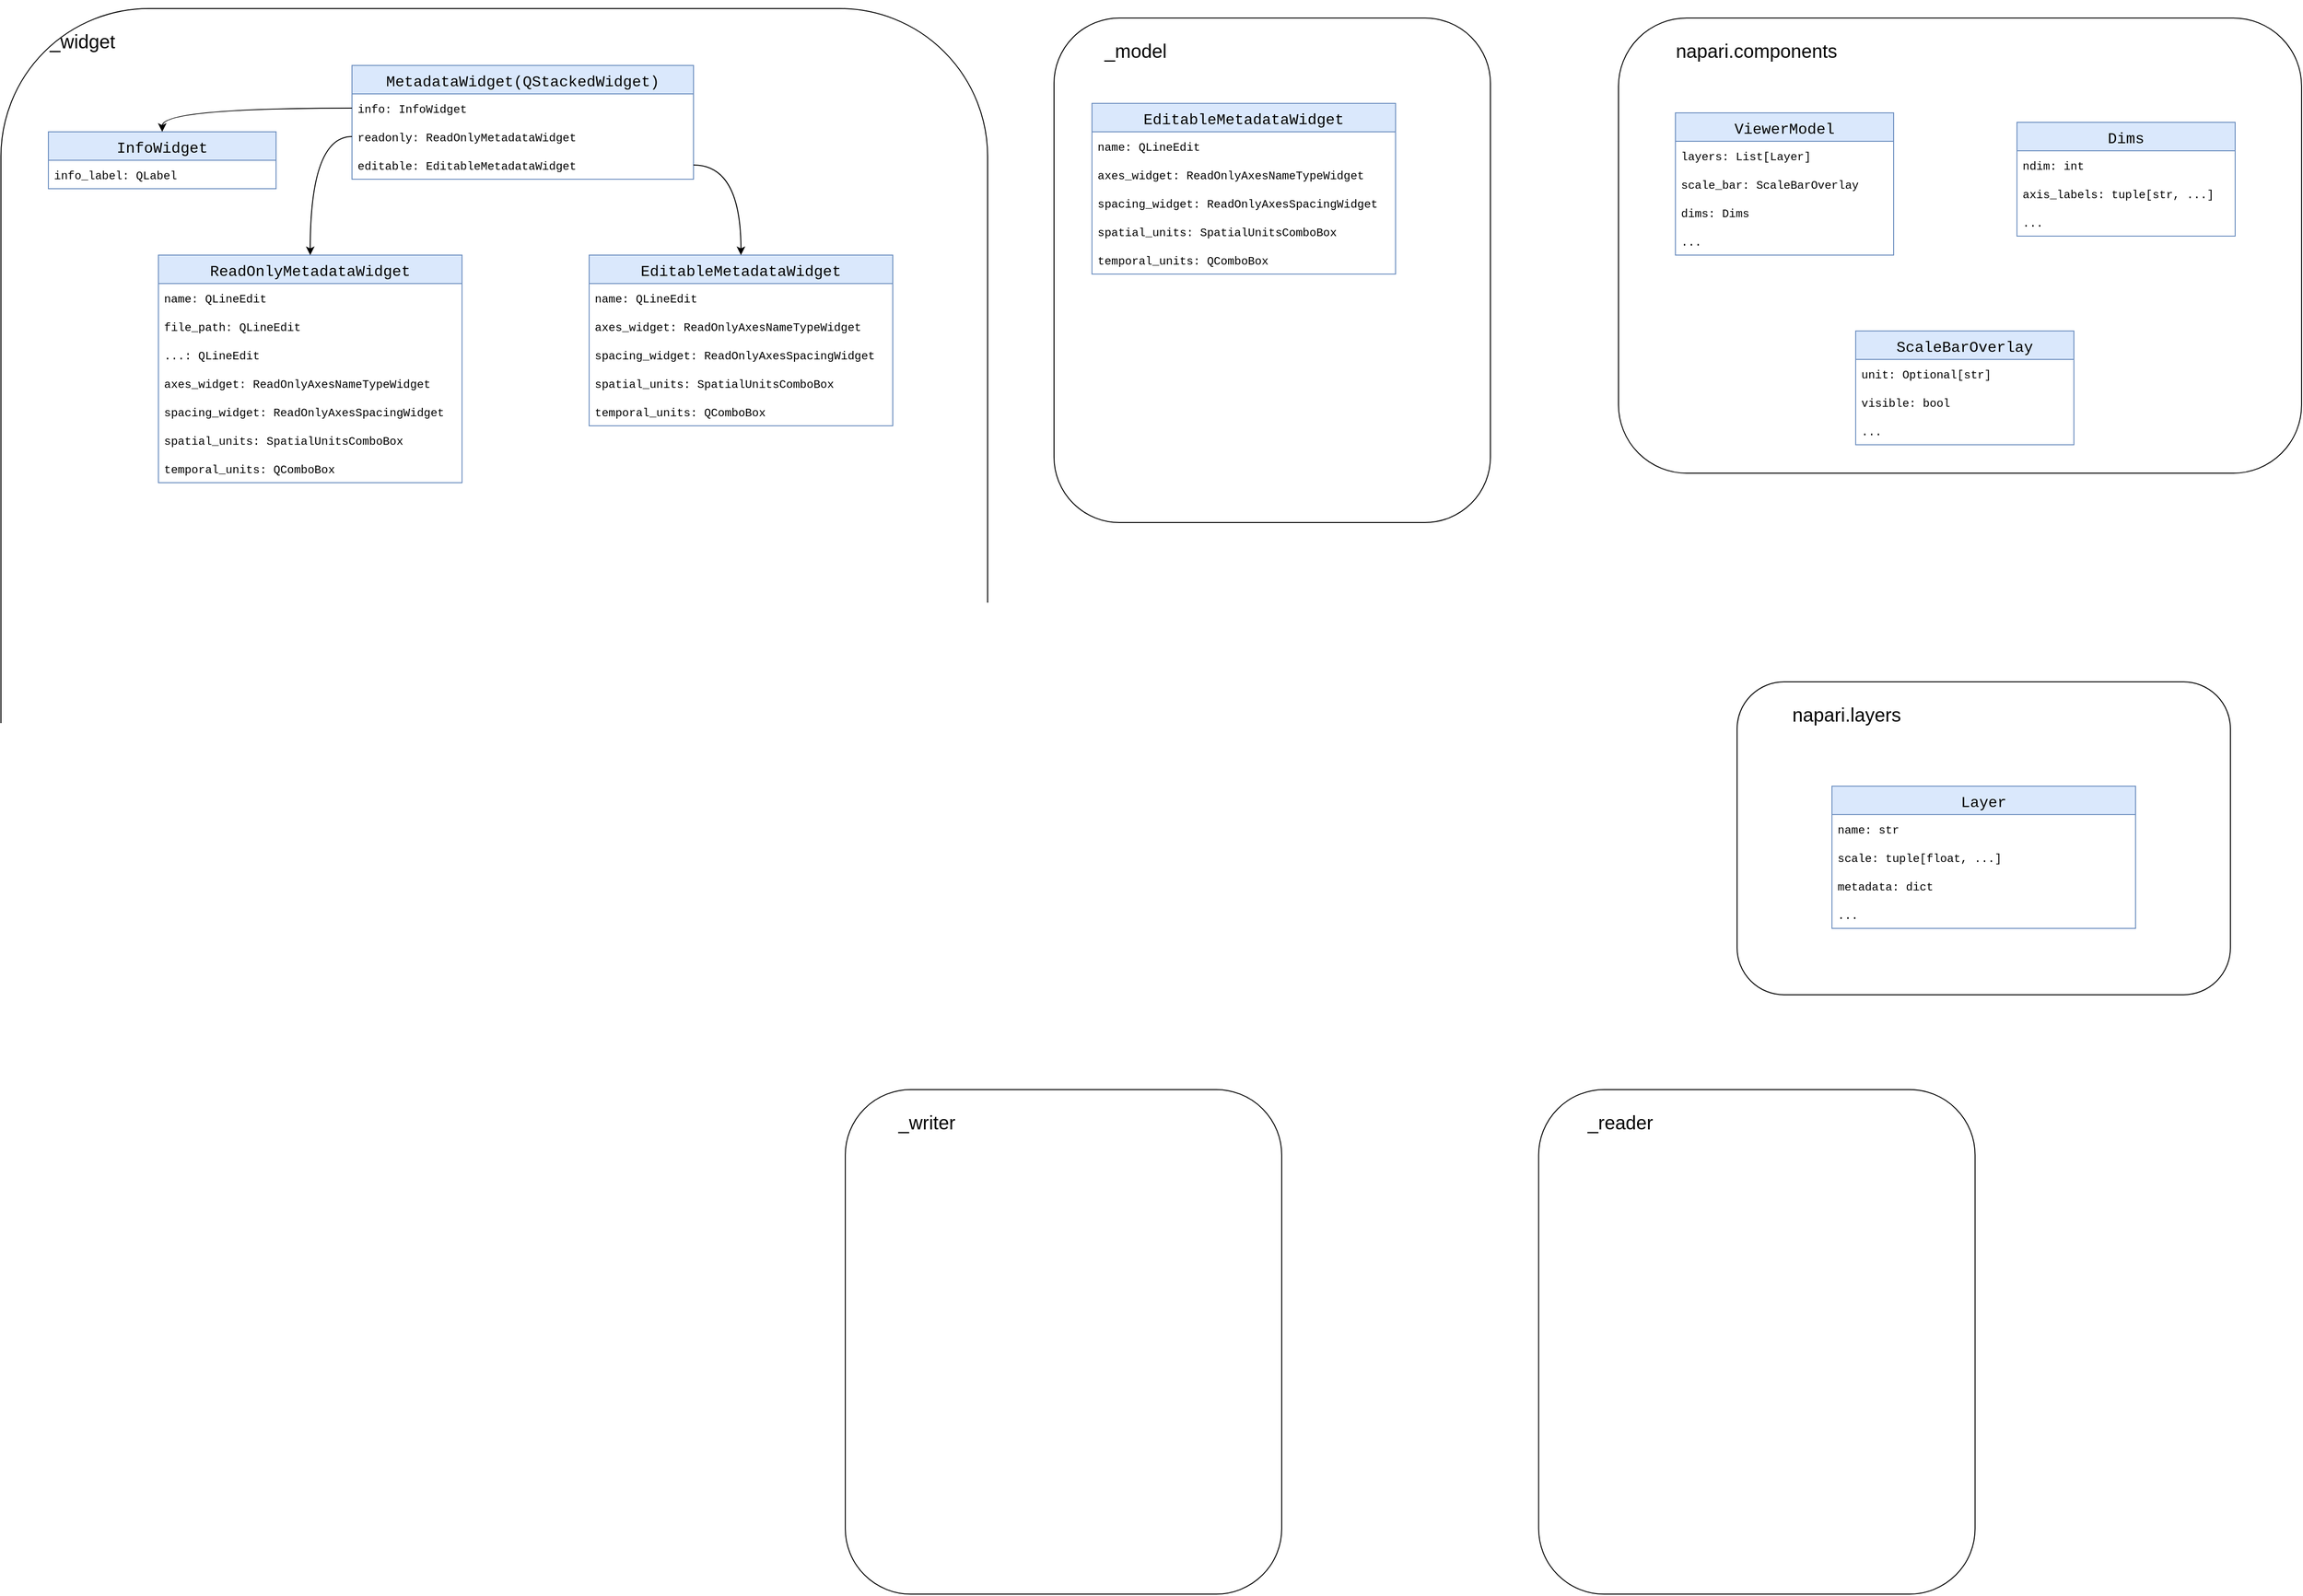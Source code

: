 <mxfile version="20.8.10" type="github"><diagram id="amXD4CRLPT9Gu3myYeHr" name="Page-1"><mxGraphModel dx="4545" dy="1789" grid="1" gridSize="10" guides="1" tooltips="1" connect="1" arrows="1" fold="1" page="1" pageScale="1" pageWidth="850" pageHeight="1100" math="0" shadow="0"><root><mxCell id="0"/><mxCell id="1" parent="0"/><mxCell id="Q6JC675MKathtj5cPqvf-21" value="" style="endArrow=classic;html=1;rounded=0;curved=1;entryX=0.5;entryY=0;entryDx=0;entryDy=0;edgeStyle=orthogonalEdgeStyle;exitX=0.474;exitY=-0.017;exitDx=0;exitDy=0;exitPerimeter=0;strokeColor=none;startArrow=none;" parent="1" edge="1"><mxGeometry relative="1" as="geometry"><mxPoint x="881.76" y="715.47" as="sourcePoint"/><mxPoint x="1512.5" y="160" as="targetPoint"/></mxGeometry></mxCell><mxCell id="GRJ5e-JEYoHZB08mopA6-1" value="" style="group" vertex="1" connectable="0" parent="1"><mxGeometry x="1170" y="180" width="460" height="532" as="geometry"/></mxCell><mxCell id="GRJ5e-JEYoHZB08mopA6-2" value="" style="rounded=1;whiteSpace=wrap;html=1;fillColor=default;" vertex="1" parent="GRJ5e-JEYoHZB08mopA6-1"><mxGeometry width="460" height="532" as="geometry"/></mxCell><mxCell id="GRJ5e-JEYoHZB08mopA6-3" value="&lt;font style=&quot;font-size: 20px;&quot;&gt;_model&lt;/font&gt;" style="text;html=1;strokeColor=none;fillColor=none;align=center;verticalAlign=middle;whiteSpace=wrap;rounded=0;" vertex="1" parent="GRJ5e-JEYoHZB08mopA6-1"><mxGeometry x="6" y="21.209" width="160" height="26.512" as="geometry"/></mxCell><mxCell id="GRJ5e-JEYoHZB08mopA6-87" value="EditableMetadataWidget" style="swimlane;fontStyle=0;childLayout=stackLayout;horizontal=1;startSize=30;horizontalStack=0;resizeParent=1;resizeParentMax=0;resizeLast=0;collapsible=1;marginBottom=0;fontSize=16;fillColor=#dae8fc;strokeColor=#6c8ebf;fontFamily=Courier New;" vertex="1" parent="GRJ5e-JEYoHZB08mopA6-1"><mxGeometry x="40" y="90" width="320" height="180" as="geometry"/></mxCell><mxCell id="GRJ5e-JEYoHZB08mopA6-88" value="name: QLineEdit" style="text;strokeColor=none;fillColor=none;align=left;verticalAlign=middle;spacingLeft=4;spacingRight=4;overflow=hidden;points=[[0,0.5],[1,0.5]];portConstraint=eastwest;rotatable=0;fontSize=12;fontFamily=Courier New;" vertex="1" parent="GRJ5e-JEYoHZB08mopA6-87"><mxGeometry y="30" width="320" height="30" as="geometry"/></mxCell><mxCell id="GRJ5e-JEYoHZB08mopA6-89" value="axes_widget: ReadOnlyAxesNameTypeWidget" style="text;strokeColor=none;fillColor=none;align=left;verticalAlign=middle;spacingLeft=4;spacingRight=4;overflow=hidden;points=[[0,0.5],[1,0.5]];portConstraint=eastwest;rotatable=0;fontSize=12;fontFamily=Courier New;" vertex="1" parent="GRJ5e-JEYoHZB08mopA6-87"><mxGeometry y="60" width="320" height="30" as="geometry"/></mxCell><mxCell id="GRJ5e-JEYoHZB08mopA6-90" value="spacing_widget: ReadOnlyAxesSpacingWidget" style="text;strokeColor=none;fillColor=none;align=left;verticalAlign=middle;spacingLeft=4;spacingRight=4;overflow=hidden;points=[[0,0.5],[1,0.5]];portConstraint=eastwest;rotatable=0;fontSize=12;fontFamily=Courier New;" vertex="1" parent="GRJ5e-JEYoHZB08mopA6-87"><mxGeometry y="90" width="320" height="30" as="geometry"/></mxCell><mxCell id="GRJ5e-JEYoHZB08mopA6-91" value="spatial_units: SpatialUnitsComboBox" style="text;strokeColor=none;fillColor=none;align=left;verticalAlign=middle;spacingLeft=4;spacingRight=4;overflow=hidden;points=[[0,0.5],[1,0.5]];portConstraint=eastwest;rotatable=0;fontSize=12;fontFamily=Courier New;" vertex="1" parent="GRJ5e-JEYoHZB08mopA6-87"><mxGeometry y="120" width="320" height="30" as="geometry"/></mxCell><mxCell id="GRJ5e-JEYoHZB08mopA6-92" value="temporal_units: QComboBox" style="text;strokeColor=none;fillColor=none;align=left;verticalAlign=middle;spacingLeft=4;spacingRight=4;overflow=hidden;points=[[0,0.5],[1,0.5]];portConstraint=eastwest;rotatable=0;fontSize=12;fontFamily=Courier New;" vertex="1" parent="GRJ5e-JEYoHZB08mopA6-87"><mxGeometry y="150" width="320" height="30" as="geometry"/></mxCell><mxCell id="GRJ5e-JEYoHZB08mopA6-4" value="" style="group" vertex="1" connectable="0" parent="1"><mxGeometry x="1680.83" y="1310" width="460" height="532" as="geometry"/></mxCell><mxCell id="GRJ5e-JEYoHZB08mopA6-5" value="" style="rounded=1;whiteSpace=wrap;html=1;fillColor=default;" vertex="1" parent="GRJ5e-JEYoHZB08mopA6-4"><mxGeometry width="460" height="532" as="geometry"/></mxCell><mxCell id="GRJ5e-JEYoHZB08mopA6-6" value="&lt;font style=&quot;font-size: 20px;&quot;&gt;_reader&lt;/font&gt;" style="text;html=1;strokeColor=none;fillColor=none;align=center;verticalAlign=middle;whiteSpace=wrap;rounded=0;" vertex="1" parent="GRJ5e-JEYoHZB08mopA6-4"><mxGeometry x="6" y="21.209" width="160" height="26.512" as="geometry"/></mxCell><mxCell id="GRJ5e-JEYoHZB08mopA6-7" value="" style="group" vertex="1" connectable="0" parent="1"><mxGeometry x="950" y="1310" width="460" height="532" as="geometry"/></mxCell><mxCell id="GRJ5e-JEYoHZB08mopA6-8" value="" style="rounded=1;whiteSpace=wrap;html=1;fillColor=default;" vertex="1" parent="GRJ5e-JEYoHZB08mopA6-7"><mxGeometry width="460" height="532" as="geometry"/></mxCell><mxCell id="GRJ5e-JEYoHZB08mopA6-9" value="&lt;font style=&quot;font-size: 20px;&quot;&gt;_writer&lt;/font&gt;" style="text;html=1;strokeColor=none;fillColor=none;align=center;verticalAlign=middle;whiteSpace=wrap;rounded=0;" vertex="1" parent="GRJ5e-JEYoHZB08mopA6-7"><mxGeometry x="6" y="21.209" width="160" height="26.512" as="geometry"/></mxCell><mxCell id="Q6JC675MKathtj5cPqvf-136" value="" style="rounded=1;whiteSpace=wrap;html=1;fillColor=default;" parent="1" vertex="1"><mxGeometry x="60" y="170" width="1040" height="1080" as="geometry"/></mxCell><mxCell id="Q6JC675MKathtj5cPqvf-147" value="&lt;font style=&quot;font-size: 20px;&quot;&gt;_widget&lt;/font&gt;" style="text;html=1;strokeColor=none;fillColor=none;align=center;verticalAlign=middle;whiteSpace=wrap;rounded=0;" parent="1" vertex="1"><mxGeometry x="66" y="191.209" width="160" height="26.512" as="geometry"/></mxCell><mxCell id="GRJ5e-JEYoHZB08mopA6-10" value="MetadataWidget(QStackedWidget)" style="swimlane;fontStyle=0;childLayout=stackLayout;horizontal=1;startSize=30;horizontalStack=0;resizeParent=1;resizeParentMax=0;resizeLast=0;collapsible=1;marginBottom=0;fontSize=16;fillColor=#dae8fc;strokeColor=#6c8ebf;fontFamily=Courier New;" vertex="1" parent="1"><mxGeometry x="430" y="230" width="360" height="120" as="geometry"/></mxCell><mxCell id="GRJ5e-JEYoHZB08mopA6-11" value="info: InfoWidget" style="text;strokeColor=none;fillColor=none;align=left;verticalAlign=middle;spacingLeft=4;spacingRight=4;overflow=hidden;points=[[0,0.5],[1,0.5]];portConstraint=eastwest;rotatable=0;fontSize=12;fontFamily=Courier New;" vertex="1" parent="GRJ5e-JEYoHZB08mopA6-10"><mxGeometry y="30" width="360" height="30" as="geometry"/></mxCell><mxCell id="GRJ5e-JEYoHZB08mopA6-12" value="readonly: ReadOnlyMetadataWidget" style="text;strokeColor=none;fillColor=none;align=left;verticalAlign=middle;spacingLeft=4;spacingRight=4;overflow=hidden;points=[[0,0.5],[1,0.5]];portConstraint=eastwest;rotatable=0;fontSize=12;fontFamily=Courier New;" vertex="1" parent="GRJ5e-JEYoHZB08mopA6-10"><mxGeometry y="60" width="360" height="30" as="geometry"/></mxCell><mxCell id="GRJ5e-JEYoHZB08mopA6-13" value="editable: EditableMetadataWidget" style="text;strokeColor=none;fillColor=none;align=left;verticalAlign=middle;spacingLeft=4;spacingRight=4;overflow=hidden;points=[[0,0.5],[1,0.5]];portConstraint=eastwest;rotatable=0;fontSize=12;fontFamily=Courier New;" vertex="1" parent="GRJ5e-JEYoHZB08mopA6-10"><mxGeometry y="90" width="360" height="30" as="geometry"/></mxCell><mxCell id="GRJ5e-JEYoHZB08mopA6-21" value="InfoWidget" style="swimlane;fontStyle=0;childLayout=stackLayout;horizontal=1;startSize=30;horizontalStack=0;resizeParent=1;resizeParentMax=0;resizeLast=0;collapsible=1;marginBottom=0;fontSize=16;fillColor=#dae8fc;strokeColor=#6c8ebf;fontFamily=Courier New;" vertex="1" parent="1"><mxGeometry x="110" y="300" width="240" height="60" as="geometry"/></mxCell><mxCell id="GRJ5e-JEYoHZB08mopA6-22" value="info_label: QLabel" style="text;strokeColor=none;fillColor=none;align=left;verticalAlign=middle;spacingLeft=4;spacingRight=4;overflow=hidden;points=[[0,0.5],[1,0.5]];portConstraint=eastwest;rotatable=0;fontSize=12;fontFamily=Courier New;" vertex="1" parent="GRJ5e-JEYoHZB08mopA6-21"><mxGeometry y="30" width="240" height="30" as="geometry"/></mxCell><mxCell id="GRJ5e-JEYoHZB08mopA6-34" value="EditableMetadataWidget" style="swimlane;fontStyle=0;childLayout=stackLayout;horizontal=1;startSize=30;horizontalStack=0;resizeParent=1;resizeParentMax=0;resizeLast=0;collapsible=1;marginBottom=0;fontSize=16;fillColor=#dae8fc;strokeColor=#6c8ebf;fontFamily=Courier New;" vertex="1" parent="1"><mxGeometry x="680" y="430" width="320" height="180" as="geometry"/></mxCell><mxCell id="GRJ5e-JEYoHZB08mopA6-37" value="name: QLineEdit" style="text;strokeColor=none;fillColor=none;align=left;verticalAlign=middle;spacingLeft=4;spacingRight=4;overflow=hidden;points=[[0,0.5],[1,0.5]];portConstraint=eastwest;rotatable=0;fontSize=12;fontFamily=Courier New;" vertex="1" parent="GRJ5e-JEYoHZB08mopA6-34"><mxGeometry y="30" width="320" height="30" as="geometry"/></mxCell><mxCell id="GRJ5e-JEYoHZB08mopA6-35" value="axes_widget: ReadOnlyAxesNameTypeWidget" style="text;strokeColor=none;fillColor=none;align=left;verticalAlign=middle;spacingLeft=4;spacingRight=4;overflow=hidden;points=[[0,0.5],[1,0.5]];portConstraint=eastwest;rotatable=0;fontSize=12;fontFamily=Courier New;" vertex="1" parent="GRJ5e-JEYoHZB08mopA6-34"><mxGeometry y="60" width="320" height="30" as="geometry"/></mxCell><mxCell id="GRJ5e-JEYoHZB08mopA6-36" value="spacing_widget: ReadOnlyAxesSpacingWidget" style="text;strokeColor=none;fillColor=none;align=left;verticalAlign=middle;spacingLeft=4;spacingRight=4;overflow=hidden;points=[[0,0.5],[1,0.5]];portConstraint=eastwest;rotatable=0;fontSize=12;fontFamily=Courier New;" vertex="1" parent="GRJ5e-JEYoHZB08mopA6-34"><mxGeometry y="90" width="320" height="30" as="geometry"/></mxCell><mxCell id="GRJ5e-JEYoHZB08mopA6-39" value="spatial_units: SpatialUnitsComboBox" style="text;strokeColor=none;fillColor=none;align=left;verticalAlign=middle;spacingLeft=4;spacingRight=4;overflow=hidden;points=[[0,0.5],[1,0.5]];portConstraint=eastwest;rotatable=0;fontSize=12;fontFamily=Courier New;" vertex="1" parent="GRJ5e-JEYoHZB08mopA6-34"><mxGeometry y="120" width="320" height="30" as="geometry"/></mxCell><mxCell id="GRJ5e-JEYoHZB08mopA6-40" value="temporal_units: QComboBox" style="text;strokeColor=none;fillColor=none;align=left;verticalAlign=middle;spacingLeft=4;spacingRight=4;overflow=hidden;points=[[0,0.5],[1,0.5]];portConstraint=eastwest;rotatable=0;fontSize=12;fontFamily=Courier New;" vertex="1" parent="GRJ5e-JEYoHZB08mopA6-34"><mxGeometry y="150" width="320" height="30" as="geometry"/></mxCell><mxCell id="GRJ5e-JEYoHZB08mopA6-42" value="ReadOnlyMetadataWidget" style="swimlane;fontStyle=0;childLayout=stackLayout;horizontal=1;startSize=30;horizontalStack=0;resizeParent=1;resizeParentMax=0;resizeLast=0;collapsible=1;marginBottom=0;fontSize=16;fillColor=#dae8fc;strokeColor=#6c8ebf;fontFamily=Courier New;" vertex="1" parent="1"><mxGeometry x="226" y="430" width="320" height="240" as="geometry"/></mxCell><mxCell id="GRJ5e-JEYoHZB08mopA6-43" value="name: QLineEdit" style="text;strokeColor=none;fillColor=none;align=left;verticalAlign=middle;spacingLeft=4;spacingRight=4;overflow=hidden;points=[[0,0.5],[1,0.5]];portConstraint=eastwest;rotatable=0;fontSize=12;fontFamily=Courier New;" vertex="1" parent="GRJ5e-JEYoHZB08mopA6-42"><mxGeometry y="30" width="320" height="30" as="geometry"/></mxCell><mxCell id="GRJ5e-JEYoHZB08mopA6-48" value="file_path: QLineEdit" style="text;strokeColor=none;fillColor=none;align=left;verticalAlign=middle;spacingLeft=4;spacingRight=4;overflow=hidden;points=[[0,0.5],[1,0.5]];portConstraint=eastwest;rotatable=0;fontSize=12;fontFamily=Courier New;" vertex="1" parent="GRJ5e-JEYoHZB08mopA6-42"><mxGeometry y="60" width="320" height="30" as="geometry"/></mxCell><mxCell id="GRJ5e-JEYoHZB08mopA6-49" value="...: QLineEdit" style="text;strokeColor=none;fillColor=none;align=left;verticalAlign=middle;spacingLeft=4;spacingRight=4;overflow=hidden;points=[[0,0.5],[1,0.5]];portConstraint=eastwest;rotatable=0;fontSize=12;fontFamily=Courier New;" vertex="1" parent="GRJ5e-JEYoHZB08mopA6-42"><mxGeometry y="90" width="320" height="30" as="geometry"/></mxCell><mxCell id="GRJ5e-JEYoHZB08mopA6-44" value="axes_widget: ReadOnlyAxesNameTypeWidget" style="text;strokeColor=none;fillColor=none;align=left;verticalAlign=middle;spacingLeft=4;spacingRight=4;overflow=hidden;points=[[0,0.5],[1,0.5]];portConstraint=eastwest;rotatable=0;fontSize=12;fontFamily=Courier New;" vertex="1" parent="GRJ5e-JEYoHZB08mopA6-42"><mxGeometry y="120" width="320" height="30" as="geometry"/></mxCell><mxCell id="GRJ5e-JEYoHZB08mopA6-45" value="spacing_widget: ReadOnlyAxesSpacingWidget" style="text;strokeColor=none;fillColor=none;align=left;verticalAlign=middle;spacingLeft=4;spacingRight=4;overflow=hidden;points=[[0,0.5],[1,0.5]];portConstraint=eastwest;rotatable=0;fontSize=12;fontFamily=Courier New;" vertex="1" parent="GRJ5e-JEYoHZB08mopA6-42"><mxGeometry y="150" width="320" height="30" as="geometry"/></mxCell><mxCell id="GRJ5e-JEYoHZB08mopA6-46" value="spatial_units: SpatialUnitsComboBox" style="text;strokeColor=none;fillColor=none;align=left;verticalAlign=middle;spacingLeft=4;spacingRight=4;overflow=hidden;points=[[0,0.5],[1,0.5]];portConstraint=eastwest;rotatable=0;fontSize=12;fontFamily=Courier New;" vertex="1" parent="GRJ5e-JEYoHZB08mopA6-42"><mxGeometry y="180" width="320" height="30" as="geometry"/></mxCell><mxCell id="GRJ5e-JEYoHZB08mopA6-47" value="temporal_units: QComboBox" style="text;strokeColor=none;fillColor=none;align=left;verticalAlign=middle;spacingLeft=4;spacingRight=4;overflow=hidden;points=[[0,0.5],[1,0.5]];portConstraint=eastwest;rotatable=0;fontSize=12;fontFamily=Courier New;" vertex="1" parent="GRJ5e-JEYoHZB08mopA6-42"><mxGeometry y="210" width="320" height="30" as="geometry"/></mxCell><mxCell id="GRJ5e-JEYoHZB08mopA6-50" style="edgeStyle=orthogonalEdgeStyle;rounded=0;orthogonalLoop=1;jettySize=auto;html=1;exitX=0;exitY=0.5;exitDx=0;exitDy=0;entryX=0.5;entryY=0;entryDx=0;entryDy=0;curved=1;" edge="1" parent="1" source="GRJ5e-JEYoHZB08mopA6-11" target="GRJ5e-JEYoHZB08mopA6-21"><mxGeometry relative="1" as="geometry"/></mxCell><mxCell id="GRJ5e-JEYoHZB08mopA6-52" style="edgeStyle=orthogonalEdgeStyle;curved=1;rounded=0;orthogonalLoop=1;jettySize=auto;html=1;exitX=0;exitY=0.5;exitDx=0;exitDy=0;entryX=0.5;entryY=0;entryDx=0;entryDy=0;" edge="1" parent="1" source="GRJ5e-JEYoHZB08mopA6-12" target="GRJ5e-JEYoHZB08mopA6-42"><mxGeometry relative="1" as="geometry"/></mxCell><mxCell id="GRJ5e-JEYoHZB08mopA6-53" style="edgeStyle=orthogonalEdgeStyle;curved=1;rounded=0;orthogonalLoop=1;jettySize=auto;html=1;exitX=1;exitY=0.5;exitDx=0;exitDy=0;entryX=0.5;entryY=0;entryDx=0;entryDy=0;" edge="1" parent="1" source="GRJ5e-JEYoHZB08mopA6-13" target="GRJ5e-JEYoHZB08mopA6-34"><mxGeometry relative="1" as="geometry"/></mxCell><mxCell id="GRJ5e-JEYoHZB08mopA6-55" value="" style="rounded=1;whiteSpace=wrap;html=1;fillColor=default;" vertex="1" parent="1"><mxGeometry x="1765" y="180" width="720" height="480" as="geometry"/></mxCell><mxCell id="GRJ5e-JEYoHZB08mopA6-56" value="&lt;font style=&quot;font-size: 20px;&quot;&gt;napari.components&lt;/font&gt;" style="text;html=1;strokeColor=none;fillColor=none;align=center;verticalAlign=middle;whiteSpace=wrap;rounded=0;" vertex="1" parent="1"><mxGeometry x="1775.174" y="201.209" width="271.304" height="26.512" as="geometry"/></mxCell><mxCell id="GRJ5e-JEYoHZB08mopA6-68" value="ViewerModel" style="swimlane;fontStyle=0;childLayout=stackLayout;horizontal=1;startSize=30;horizontalStack=0;resizeParent=1;resizeParentMax=0;resizeLast=0;collapsible=1;marginBottom=0;fontSize=16;fillColor=#dae8fc;strokeColor=#6c8ebf;fontFamily=Courier New;" vertex="1" parent="1"><mxGeometry x="1825" y="280" width="230" height="150" as="geometry"/></mxCell><mxCell id="GRJ5e-JEYoHZB08mopA6-69" value="layers: List[Layer]" style="text;strokeColor=none;fillColor=none;align=left;verticalAlign=middle;spacingLeft=4;spacingRight=4;overflow=hidden;points=[[0,0.5],[1,0.5]];portConstraint=eastwest;rotatable=0;fontSize=12;fontFamily=Courier New;" vertex="1" parent="GRJ5e-JEYoHZB08mopA6-68"><mxGeometry y="30" width="230" height="30" as="geometry"/></mxCell><mxCell id="GRJ5e-JEYoHZB08mopA6-70" value="scale_bar: ScaleBarOverlay" style="text;strokeColor=none;fillColor=none;align=left;verticalAlign=middle;spacingLeft=4;spacingRight=4;overflow=hidden;points=[[0,0.5],[1,0.5]];portConstraint=eastwest;rotatable=0;fontSize=12;fontFamily=Courier New;" vertex="1" parent="GRJ5e-JEYoHZB08mopA6-68"><mxGeometry y="60" width="230" height="30" as="geometry"/></mxCell><mxCell id="GRJ5e-JEYoHZB08mopA6-71" value="dims: Dims" style="text;strokeColor=none;fillColor=none;align=left;verticalAlign=middle;spacingLeft=4;spacingRight=4;overflow=hidden;points=[[0,0.5],[1,0.5]];portConstraint=eastwest;rotatable=0;fontSize=12;fontFamily=Courier New;" vertex="1" parent="GRJ5e-JEYoHZB08mopA6-68"><mxGeometry y="90" width="230" height="30" as="geometry"/></mxCell><mxCell id="GRJ5e-JEYoHZB08mopA6-86" value="..." style="text;strokeColor=none;fillColor=none;align=left;verticalAlign=middle;spacingLeft=4;spacingRight=4;overflow=hidden;points=[[0,0.5],[1,0.5]];portConstraint=eastwest;rotatable=0;fontSize=12;fontFamily=Courier New;" vertex="1" parent="GRJ5e-JEYoHZB08mopA6-68"><mxGeometry y="120" width="230" height="30" as="geometry"/></mxCell><mxCell id="GRJ5e-JEYoHZB08mopA6-72" value="Dims" style="swimlane;fontStyle=0;childLayout=stackLayout;horizontal=1;startSize=30;horizontalStack=0;resizeParent=1;resizeParentMax=0;resizeLast=0;collapsible=1;marginBottom=0;fontSize=16;fillColor=#dae8fc;strokeColor=#6c8ebf;fontFamily=Courier New;" vertex="1" parent="1"><mxGeometry x="2185" y="290" width="230" height="120" as="geometry"/></mxCell><mxCell id="GRJ5e-JEYoHZB08mopA6-73" value="ndim: int" style="text;strokeColor=none;fillColor=none;align=left;verticalAlign=middle;spacingLeft=4;spacingRight=4;overflow=hidden;points=[[0,0.5],[1,0.5]];portConstraint=eastwest;rotatable=0;fontSize=12;fontFamily=Courier New;" vertex="1" parent="GRJ5e-JEYoHZB08mopA6-72"><mxGeometry y="30" width="230" height="30" as="geometry"/></mxCell><mxCell id="GRJ5e-JEYoHZB08mopA6-74" value="axis_labels: tuple[str, ...]" style="text;strokeColor=none;fillColor=none;align=left;verticalAlign=middle;spacingLeft=4;spacingRight=4;overflow=hidden;points=[[0,0.5],[1,0.5]];portConstraint=eastwest;rotatable=0;fontSize=12;fontFamily=Courier New;" vertex="1" parent="GRJ5e-JEYoHZB08mopA6-72"><mxGeometry y="60" width="230" height="30" as="geometry"/></mxCell><mxCell id="GRJ5e-JEYoHZB08mopA6-85" value="..." style="text;strokeColor=none;fillColor=none;align=left;verticalAlign=middle;spacingLeft=4;spacingRight=4;overflow=hidden;points=[[0,0.5],[1,0.5]];portConstraint=eastwest;rotatable=0;fontSize=12;fontFamily=Courier New;" vertex="1" parent="GRJ5e-JEYoHZB08mopA6-72"><mxGeometry y="90" width="230" height="30" as="geometry"/></mxCell><mxCell id="GRJ5e-JEYoHZB08mopA6-76" value="ScaleBarOverlay" style="swimlane;fontStyle=0;childLayout=stackLayout;horizontal=1;startSize=30;horizontalStack=0;resizeParent=1;resizeParentMax=0;resizeLast=0;collapsible=1;marginBottom=0;fontSize=16;fillColor=#dae8fc;strokeColor=#6c8ebf;fontFamily=Courier New;" vertex="1" parent="1"><mxGeometry x="2015" y="510" width="230" height="120" as="geometry"/></mxCell><mxCell id="GRJ5e-JEYoHZB08mopA6-77" value="unit: Optional[str]" style="text;strokeColor=none;fillColor=none;align=left;verticalAlign=middle;spacingLeft=4;spacingRight=4;overflow=hidden;points=[[0,0.5],[1,0.5]];portConstraint=eastwest;rotatable=0;fontSize=12;fontFamily=Courier New;" vertex="1" parent="GRJ5e-JEYoHZB08mopA6-76"><mxGeometry y="30" width="230" height="30" as="geometry"/></mxCell><mxCell id="GRJ5e-JEYoHZB08mopA6-78" value="visible: bool" style="text;strokeColor=none;fillColor=none;align=left;verticalAlign=middle;spacingLeft=4;spacingRight=4;overflow=hidden;points=[[0,0.5],[1,0.5]];portConstraint=eastwest;rotatable=0;fontSize=12;fontFamily=Courier New;" vertex="1" parent="GRJ5e-JEYoHZB08mopA6-76"><mxGeometry y="60" width="230" height="30" as="geometry"/></mxCell><mxCell id="GRJ5e-JEYoHZB08mopA6-84" value="..." style="text;strokeColor=none;fillColor=none;align=left;verticalAlign=middle;spacingLeft=4;spacingRight=4;overflow=hidden;points=[[0,0.5],[1,0.5]];portConstraint=eastwest;rotatable=0;fontSize=12;fontFamily=Courier New;" vertex="1" parent="GRJ5e-JEYoHZB08mopA6-76"><mxGeometry y="90" width="230" height="30" as="geometry"/></mxCell><mxCell id="GRJ5e-JEYoHZB08mopA6-58" value="" style="rounded=1;whiteSpace=wrap;html=1;fillColor=default;" vertex="1" parent="1"><mxGeometry x="1890" y="880" width="520" height="330" as="geometry"/></mxCell><mxCell id="GRJ5e-JEYoHZB08mopA6-59" value="&lt;font style=&quot;font-size: 20px;&quot;&gt;napari.layers&lt;/font&gt;" style="text;html=1;strokeColor=none;fillColor=none;align=center;verticalAlign=middle;whiteSpace=wrap;rounded=0;" vertex="1" parent="1"><mxGeometry x="1870.174" y="901.209" width="271.304" height="26.512" as="geometry"/></mxCell><mxCell id="GRJ5e-JEYoHZB08mopA6-60" value="Layer" style="swimlane;fontStyle=0;childLayout=stackLayout;horizontal=1;startSize=30;horizontalStack=0;resizeParent=1;resizeParentMax=0;resizeLast=0;collapsible=1;marginBottom=0;fontSize=16;fillColor=#dae8fc;strokeColor=#6c8ebf;fontFamily=Courier New;" vertex="1" parent="1"><mxGeometry x="1990" y="990" width="320" height="150" as="geometry"/></mxCell><mxCell id="GRJ5e-JEYoHZB08mopA6-61" value="name: str" style="text;strokeColor=none;fillColor=none;align=left;verticalAlign=middle;spacingLeft=4;spacingRight=4;overflow=hidden;points=[[0,0.5],[1,0.5]];portConstraint=eastwest;rotatable=0;fontSize=12;fontFamily=Courier New;" vertex="1" parent="GRJ5e-JEYoHZB08mopA6-60"><mxGeometry y="30" width="320" height="30" as="geometry"/></mxCell><mxCell id="GRJ5e-JEYoHZB08mopA6-62" value="scale: tuple[float, ...]" style="text;strokeColor=none;fillColor=none;align=left;verticalAlign=middle;spacingLeft=4;spacingRight=4;overflow=hidden;points=[[0,0.5],[1,0.5]];portConstraint=eastwest;rotatable=0;fontSize=12;fontFamily=Courier New;" vertex="1" parent="GRJ5e-JEYoHZB08mopA6-60"><mxGeometry y="60" width="320" height="30" as="geometry"/></mxCell><mxCell id="GRJ5e-JEYoHZB08mopA6-64" value="metadata: dict" style="text;strokeColor=none;fillColor=none;align=left;verticalAlign=middle;spacingLeft=4;spacingRight=4;overflow=hidden;points=[[0,0.5],[1,0.5]];portConstraint=eastwest;rotatable=0;fontSize=12;fontFamily=Courier New;" vertex="1" parent="GRJ5e-JEYoHZB08mopA6-60"><mxGeometry y="90" width="320" height="30" as="geometry"/></mxCell><mxCell id="GRJ5e-JEYoHZB08mopA6-83" value="..." style="text;strokeColor=none;fillColor=none;align=left;verticalAlign=middle;spacingLeft=4;spacingRight=4;overflow=hidden;points=[[0,0.5],[1,0.5]];portConstraint=eastwest;rotatable=0;fontSize=12;fontFamily=Courier New;" vertex="1" parent="GRJ5e-JEYoHZB08mopA6-60"><mxGeometry y="120" width="320" height="30" as="geometry"/></mxCell></root></mxGraphModel></diagram></mxfile>